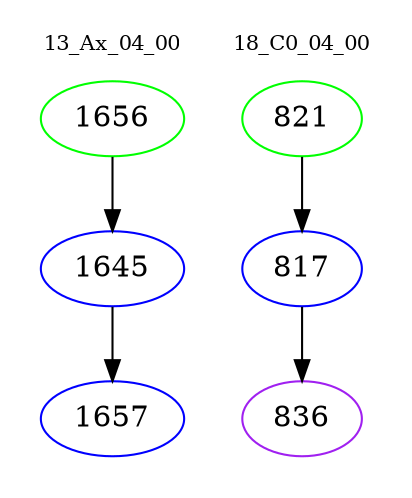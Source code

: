 digraph{
subgraph cluster_0 {
color = white
label = "13_Ax_04_00";
fontsize=10;
T0_1656 [label="1656", color="green"]
T0_1656 -> T0_1645 [color="black"]
T0_1645 [label="1645", color="blue"]
T0_1645 -> T0_1657 [color="black"]
T0_1657 [label="1657", color="blue"]
}
subgraph cluster_1 {
color = white
label = "18_C0_04_00";
fontsize=10;
T1_821 [label="821", color="green"]
T1_821 -> T1_817 [color="black"]
T1_817 [label="817", color="blue"]
T1_817 -> T1_836 [color="black"]
T1_836 [label="836", color="purple"]
}
}
